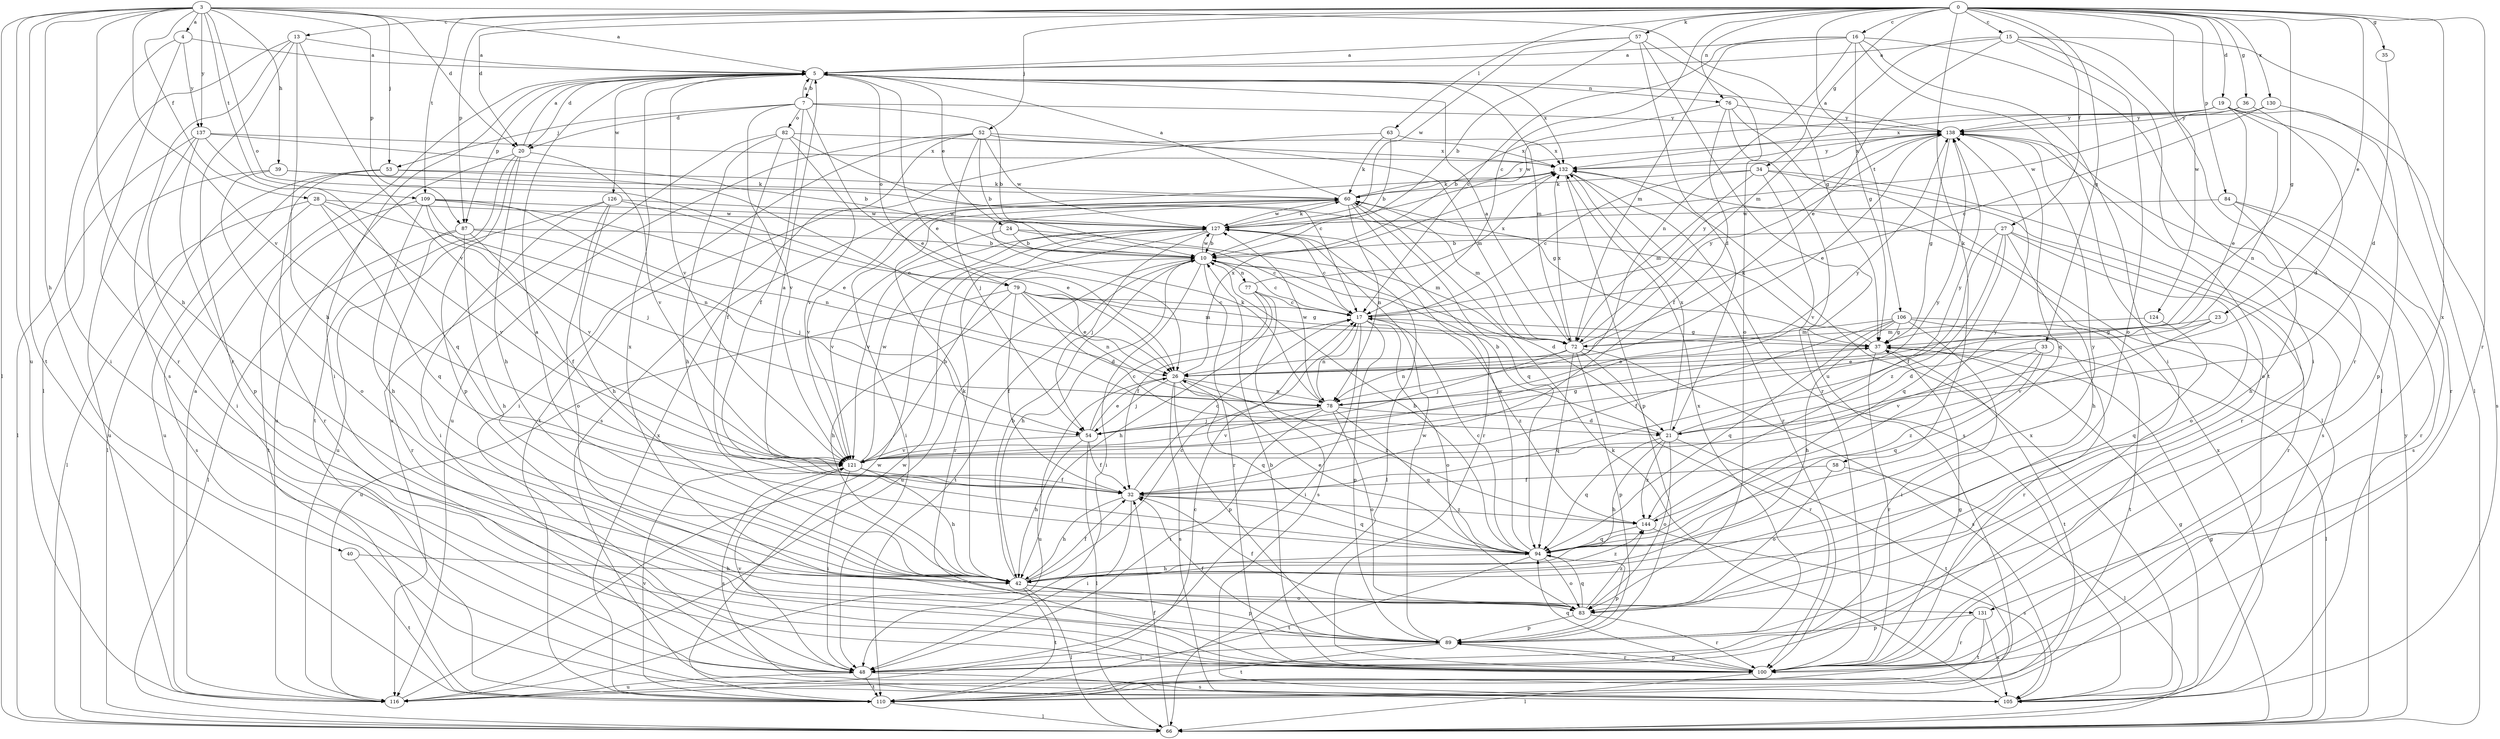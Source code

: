 strict digraph  {
0;
3;
4;
5;
7;
10;
13;
15;
16;
17;
19;
20;
21;
23;
24;
26;
27;
28;
32;
33;
34;
35;
36;
37;
39;
40;
42;
48;
52;
53;
54;
57;
58;
60;
63;
66;
72;
76;
77;
78;
79;
82;
83;
84;
87;
89;
94;
100;
105;
106;
109;
110;
116;
121;
124;
126;
127;
130;
131;
132;
137;
138;
144;
0 -> 13  [label=c];
0 -> 15  [label=c];
0 -> 16  [label=c];
0 -> 17  [label=c];
0 -> 19  [label=d];
0 -> 20  [label=d];
0 -> 23  [label=e];
0 -> 27  [label=f];
0 -> 33  [label=g];
0 -> 34  [label=g];
0 -> 35  [label=g];
0 -> 36  [label=g];
0 -> 37  [label=g];
0 -> 52  [label=j];
0 -> 57  [label=k];
0 -> 58  [label=k];
0 -> 63  [label=l];
0 -> 76  [label=n];
0 -> 84  [label=p];
0 -> 87  [label=p];
0 -> 100  [label=r];
0 -> 106  [label=t];
0 -> 109  [label=t];
0 -> 124  [label=w];
0 -> 130  [label=x];
0 -> 131  [label=x];
3 -> 4  [label=a];
3 -> 5  [label=a];
3 -> 20  [label=d];
3 -> 28  [label=f];
3 -> 37  [label=g];
3 -> 39  [label=h];
3 -> 40  [label=h];
3 -> 42  [label=h];
3 -> 53  [label=j];
3 -> 66  [label=l];
3 -> 79  [label=o];
3 -> 87  [label=p];
3 -> 109  [label=t];
3 -> 110  [label=t];
3 -> 116  [label=u];
3 -> 121  [label=v];
3 -> 137  [label=y];
4 -> 5  [label=a];
4 -> 48  [label=i];
4 -> 100  [label=r];
4 -> 137  [label=y];
5 -> 7  [label=b];
5 -> 20  [label=d];
5 -> 24  [label=e];
5 -> 26  [label=e];
5 -> 48  [label=i];
5 -> 72  [label=m];
5 -> 76  [label=n];
5 -> 79  [label=o];
5 -> 87  [label=p];
5 -> 121  [label=v];
5 -> 126  [label=w];
5 -> 131  [label=x];
5 -> 132  [label=x];
7 -> 5  [label=a];
7 -> 10  [label=b];
7 -> 20  [label=d];
7 -> 26  [label=e];
7 -> 32  [label=f];
7 -> 53  [label=j];
7 -> 82  [label=o];
7 -> 121  [label=v];
7 -> 138  [label=y];
10 -> 17  [label=c];
10 -> 21  [label=d];
10 -> 42  [label=h];
10 -> 48  [label=i];
10 -> 77  [label=n];
10 -> 100  [label=r];
10 -> 110  [label=t];
10 -> 116  [label=u];
10 -> 127  [label=w];
13 -> 5  [label=a];
13 -> 42  [label=h];
13 -> 66  [label=l];
13 -> 100  [label=r];
13 -> 105  [label=s];
13 -> 121  [label=v];
15 -> 5  [label=a];
15 -> 26  [label=e];
15 -> 48  [label=i];
15 -> 66  [label=l];
15 -> 72  [label=m];
15 -> 83  [label=o];
15 -> 100  [label=r];
16 -> 5  [label=a];
16 -> 17  [label=c];
16 -> 37  [label=g];
16 -> 48  [label=i];
16 -> 66  [label=l];
16 -> 72  [label=m];
16 -> 78  [label=n];
16 -> 110  [label=t];
17 -> 37  [label=g];
17 -> 48  [label=i];
17 -> 78  [label=n];
17 -> 83  [label=o];
17 -> 89  [label=p];
17 -> 138  [label=y];
17 -> 144  [label=z];
19 -> 26  [label=e];
19 -> 78  [label=n];
19 -> 89  [label=p];
19 -> 100  [label=r];
19 -> 127  [label=w];
19 -> 132  [label=x];
19 -> 138  [label=y];
20 -> 5  [label=a];
20 -> 42  [label=h];
20 -> 89  [label=p];
20 -> 110  [label=t];
20 -> 116  [label=u];
20 -> 121  [label=v];
21 -> 10  [label=b];
21 -> 42  [label=h];
21 -> 83  [label=o];
21 -> 94  [label=q];
21 -> 110  [label=t];
21 -> 132  [label=x];
21 -> 138  [label=y];
21 -> 144  [label=z];
23 -> 21  [label=d];
23 -> 37  [label=g];
23 -> 121  [label=v];
24 -> 10  [label=b];
24 -> 17  [label=c];
24 -> 72  [label=m];
24 -> 121  [label=v];
26 -> 54  [label=j];
26 -> 78  [label=n];
26 -> 89  [label=p];
26 -> 94  [label=q];
26 -> 105  [label=s];
26 -> 116  [label=u];
26 -> 132  [label=x];
26 -> 144  [label=z];
27 -> 10  [label=b];
27 -> 32  [label=f];
27 -> 42  [label=h];
27 -> 83  [label=o];
27 -> 94  [label=q];
27 -> 100  [label=r];
27 -> 144  [label=z];
28 -> 66  [label=l];
28 -> 78  [label=n];
28 -> 94  [label=q];
28 -> 105  [label=s];
28 -> 121  [label=v];
28 -> 127  [label=w];
32 -> 5  [label=a];
32 -> 17  [label=c];
32 -> 42  [label=h];
32 -> 48  [label=i];
32 -> 94  [label=q];
32 -> 144  [label=z];
33 -> 26  [label=e];
33 -> 94  [label=q];
33 -> 121  [label=v];
33 -> 144  [label=z];
34 -> 17  [label=c];
34 -> 60  [label=k];
34 -> 72  [label=m];
34 -> 100  [label=r];
34 -> 105  [label=s];
34 -> 121  [label=v];
35 -> 21  [label=d];
36 -> 21  [label=d];
36 -> 127  [label=w];
36 -> 138  [label=y];
37 -> 26  [label=e];
37 -> 60  [label=k];
37 -> 66  [label=l];
37 -> 100  [label=r];
37 -> 110  [label=t];
39 -> 37  [label=g];
39 -> 60  [label=k];
39 -> 83  [label=o];
39 -> 116  [label=u];
40 -> 42  [label=h];
40 -> 110  [label=t];
42 -> 5  [label=a];
42 -> 10  [label=b];
42 -> 17  [label=c];
42 -> 32  [label=f];
42 -> 60  [label=k];
42 -> 66  [label=l];
42 -> 83  [label=o];
42 -> 89  [label=p];
42 -> 110  [label=t];
42 -> 144  [label=z];
48 -> 105  [label=s];
48 -> 110  [label=t];
48 -> 116  [label=u];
48 -> 121  [label=v];
52 -> 10  [label=b];
52 -> 48  [label=i];
52 -> 54  [label=j];
52 -> 72  [label=m];
52 -> 105  [label=s];
52 -> 116  [label=u];
52 -> 127  [label=w];
52 -> 132  [label=x];
53 -> 26  [label=e];
53 -> 60  [label=k];
53 -> 66  [label=l];
53 -> 100  [label=r];
53 -> 116  [label=u];
54 -> 17  [label=c];
54 -> 26  [label=e];
54 -> 32  [label=f];
54 -> 37  [label=g];
54 -> 42  [label=h];
54 -> 66  [label=l];
54 -> 121  [label=v];
57 -> 5  [label=a];
57 -> 10  [label=b];
57 -> 21  [label=d];
57 -> 83  [label=o];
57 -> 116  [label=u];
57 -> 127  [label=w];
58 -> 32  [label=f];
58 -> 66  [label=l];
58 -> 83  [label=o];
60 -> 5  [label=a];
60 -> 48  [label=i];
60 -> 72  [label=m];
60 -> 78  [label=n];
60 -> 94  [label=q];
60 -> 100  [label=r];
60 -> 121  [label=v];
60 -> 127  [label=w];
60 -> 138  [label=y];
63 -> 10  [label=b];
63 -> 60  [label=k];
63 -> 110  [label=t];
63 -> 132  [label=x];
66 -> 32  [label=f];
66 -> 37  [label=g];
66 -> 132  [label=x];
66 -> 138  [label=y];
72 -> 5  [label=a];
72 -> 54  [label=j];
72 -> 78  [label=n];
72 -> 89  [label=p];
72 -> 94  [label=q];
72 -> 100  [label=r];
72 -> 105  [label=s];
72 -> 132  [label=x];
72 -> 138  [label=y];
76 -> 10  [label=b];
76 -> 32  [label=f];
76 -> 66  [label=l];
76 -> 100  [label=r];
76 -> 138  [label=y];
77 -> 17  [label=c];
77 -> 32  [label=f];
77 -> 42  [label=h];
77 -> 105  [label=s];
77 -> 132  [label=x];
78 -> 21  [label=d];
78 -> 48  [label=i];
78 -> 54  [label=j];
78 -> 60  [label=k];
78 -> 83  [label=o];
78 -> 94  [label=q];
78 -> 121  [label=v];
78 -> 127  [label=w];
78 -> 138  [label=y];
79 -> 17  [label=c];
79 -> 21  [label=d];
79 -> 26  [label=e];
79 -> 32  [label=f];
79 -> 37  [label=g];
79 -> 42  [label=h];
79 -> 72  [label=m];
79 -> 78  [label=n];
79 -> 116  [label=u];
82 -> 17  [label=c];
82 -> 32  [label=f];
82 -> 42  [label=h];
82 -> 116  [label=u];
82 -> 121  [label=v];
82 -> 132  [label=x];
83 -> 32  [label=f];
83 -> 89  [label=p];
83 -> 94  [label=q];
83 -> 100  [label=r];
83 -> 144  [label=z];
84 -> 42  [label=h];
84 -> 100  [label=r];
84 -> 105  [label=s];
84 -> 127  [label=w];
87 -> 10  [label=b];
87 -> 32  [label=f];
87 -> 42  [label=h];
87 -> 54  [label=j];
87 -> 66  [label=l];
87 -> 100  [label=r];
89 -> 32  [label=f];
89 -> 48  [label=i];
89 -> 100  [label=r];
89 -> 110  [label=t];
89 -> 127  [label=w];
89 -> 132  [label=x];
94 -> 10  [label=b];
94 -> 17  [label=c];
94 -> 26  [label=e];
94 -> 42  [label=h];
94 -> 83  [label=o];
94 -> 89  [label=p];
94 -> 110  [label=t];
94 -> 127  [label=w];
94 -> 138  [label=y];
100 -> 10  [label=b];
100 -> 37  [label=g];
100 -> 66  [label=l];
100 -> 89  [label=p];
100 -> 94  [label=q];
105 -> 37  [label=g];
105 -> 60  [label=k];
105 -> 132  [label=x];
106 -> 32  [label=f];
106 -> 37  [label=g];
106 -> 42  [label=h];
106 -> 48  [label=i];
106 -> 72  [label=m];
106 -> 94  [label=q];
106 -> 100  [label=r];
106 -> 110  [label=t];
109 -> 26  [label=e];
109 -> 42  [label=h];
109 -> 54  [label=j];
109 -> 78  [label=n];
109 -> 110  [label=t];
109 -> 121  [label=v];
109 -> 127  [label=w];
110 -> 66  [label=l];
110 -> 121  [label=v];
110 -> 127  [label=w];
110 -> 132  [label=x];
116 -> 5  [label=a];
116 -> 17  [label=c];
116 -> 127  [label=w];
121 -> 10  [label=b];
121 -> 32  [label=f];
121 -> 42  [label=h];
121 -> 48  [label=i];
121 -> 105  [label=s];
121 -> 127  [label=w];
121 -> 138  [label=y];
124 -> 72  [label=m];
124 -> 94  [label=q];
126 -> 26  [label=e];
126 -> 42  [label=h];
126 -> 48  [label=i];
126 -> 83  [label=o];
126 -> 116  [label=u];
126 -> 127  [label=w];
127 -> 10  [label=b];
127 -> 17  [label=c];
127 -> 54  [label=j];
127 -> 60  [label=k];
127 -> 66  [label=l];
127 -> 100  [label=r];
127 -> 121  [label=v];
130 -> 17  [label=c];
130 -> 105  [label=s];
130 -> 138  [label=y];
131 -> 89  [label=p];
131 -> 100  [label=r];
131 -> 105  [label=s];
131 -> 110  [label=t];
132 -> 60  [label=k];
132 -> 89  [label=p];
132 -> 100  [label=r];
132 -> 105  [label=s];
132 -> 138  [label=y];
137 -> 10  [label=b];
137 -> 48  [label=i];
137 -> 66  [label=l];
137 -> 89  [label=p];
137 -> 94  [label=q];
137 -> 132  [label=x];
138 -> 5  [label=a];
138 -> 26  [label=e];
138 -> 37  [label=g];
138 -> 83  [label=o];
138 -> 94  [label=q];
138 -> 132  [label=x];
144 -> 94  [label=q];
144 -> 105  [label=s];
144 -> 138  [label=y];
}
